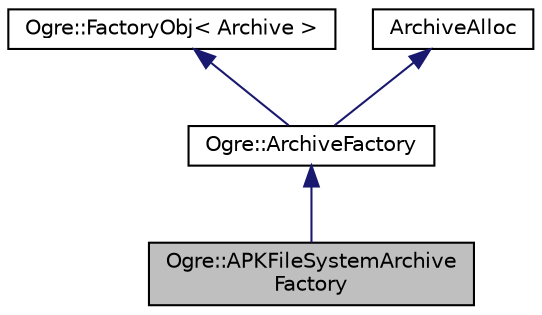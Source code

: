 digraph "Ogre::APKFileSystemArchiveFactory"
{
  bgcolor="transparent";
  edge [fontname="Helvetica",fontsize="10",labelfontname="Helvetica",labelfontsize="10"];
  node [fontname="Helvetica",fontsize="10",shape=record];
  Node0 [label="Ogre::APKFileSystemArchive\lFactory",height=0.2,width=0.4,color="black", fillcolor="grey75", style="filled", fontcolor="black"];
  Node1 -> Node0 [dir="back",color="midnightblue",fontsize="10",style="solid",fontname="Helvetica"];
  Node1 [label="Ogre::ArchiveFactory",height=0.2,width=0.4,color="black",URL="$class_ogre_1_1_archive_factory.html",tooltip="Abstract factory class, archive codec plugins can register concrete subclasses of this..."];
  Node2 -> Node1 [dir="back",color="midnightblue",fontsize="10",style="solid",fontname="Helvetica"];
  Node2 [label="Ogre::FactoryObj\< Archive \>",height=0.2,width=0.4,color="black",URL="$class_ogre_1_1_factory_obj.html"];
  Node3 -> Node1 [dir="back",color="midnightblue",fontsize="10",style="solid",fontname="Helvetica"];
  Node3 [label="ArchiveAlloc",height=0.2,width=0.4,color="black",URL="$class_ogre_1_1_allocated_object.html"];
}
